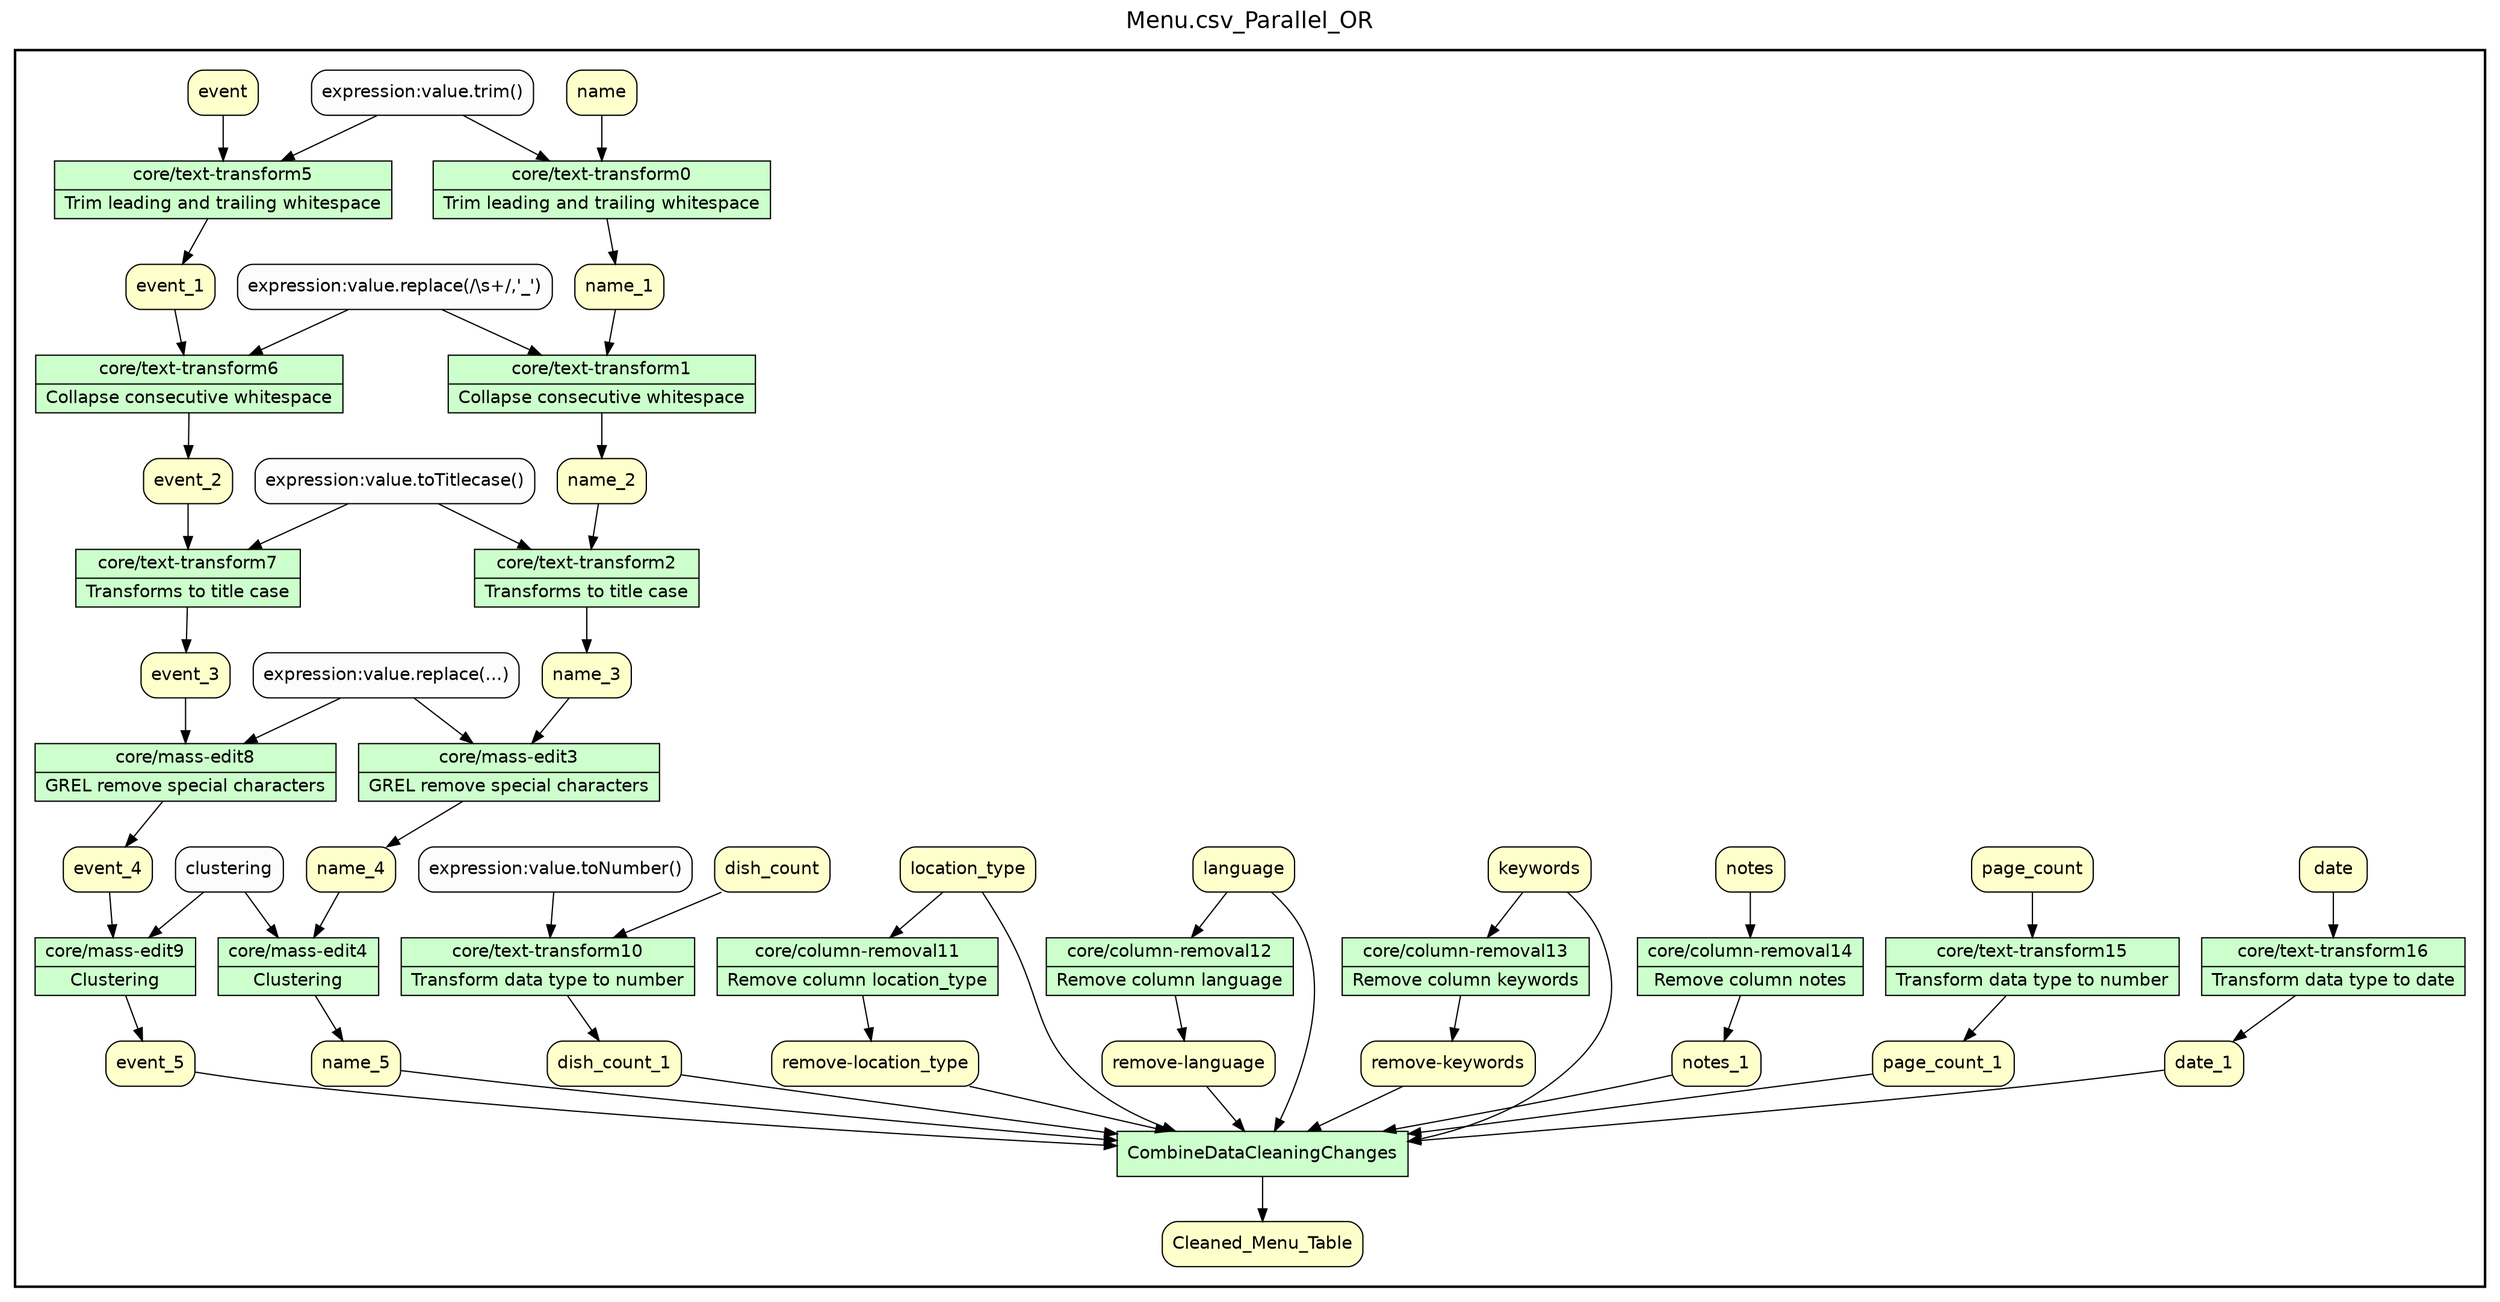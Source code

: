 
/* Start of top-level graph */
digraph Workflow {
rankdir=TB

/* Title for graph */
fontname=Helvetica; fontsize=18; labelloc=t
label="Menu.csv_Parallel_OR"

/* Start of double cluster for drawing box around nodes in workflow */
subgraph cluster_workflow_box_outer { label=""; color=black; penwidth=2
subgraph cluster_workflow_box_inner { label=""; penwidth=0

/* Style for nodes representing atomic programs in workflow */
node[shape=box style=filled fillcolor="#CCFFCC" peripheries=1 fontname=Helvetica]

/* Nodes representing atomic programs in workflow */
"core/text-transform0" [shape=record rankdir=LR label="{<f0> core/text-transform0 |<f1> Trim leading and trailing whitespace}"];
"core/text-transform1" [shape=record rankdir=LR label="{<f0> core/text-transform1 |<f1> Collapse consecutive whitespace}"];
"core/text-transform2" [shape=record rankdir=LR label="{<f0> core/text-transform2 |<f1> Transforms to title case}"];
"core/mass-edit3" [shape=record rankdir=LR label="{<f0> core/mass-edit3 |<f1> GREL remove special characters}"];
"core/mass-edit4" [shape=record rankdir=LR label="{<f0> core/mass-edit4 |<f1> Clustering}"];
"core/text-transform5" [shape=record rankdir=LR label="{<f0> core/text-transform5 |<f1> Trim leading and trailing whitespace}"];
"core/text-transform6" [shape=record rankdir=LR label="{<f0> core/text-transform6 |<f1> Collapse consecutive whitespace}"];
"core/text-transform7" [shape=record rankdir=LR label="{<f0> core/text-transform7 |<f1> Transforms to title case}"];
"core/mass-edit8" [shape=record rankdir=LR label="{<f0> core/mass-edit8 |<f1> GREL remove special characters}"];
"core/mass-edit9" [shape=record rankdir=LR label="{<f0> core/mass-edit9 |<f1> Clustering}"];
"core/text-transform16" [shape=record rankdir=LR label="{<f0> core/text-transform16 |<f1> Transform data type to date}"];
"core/text-transform15" [shape=record rankdir=LR label="{<f0> core/text-transform15 |<f1> Transform data type to number}"];
"core/text-transform10" [shape=record rankdir=LR label="{<f0> core/text-transform10 |<f1> Transform data type to number}"];
"core/column-removal14" [shape=record rankdir=LR label="{<f0> core/column-removal14 |<f1> Remove column notes}"];
"core/column-removal13" [shape=record rankdir=LR label="{<f0> core/column-removal13 |<f1> Remove column keywords}"];
"core/column-removal12" [shape=record rankdir=LR label="{<f0> core/column-removal12 |<f1> Remove column language}"];
"core/column-removal11" [shape=record rankdir=LR label="{<f0> core/column-removal11 |<f1> Remove column location_type}"];
CombineDataCleaningChanges

/* Style for nodes representing non-parameter data channels in workflow */
node[shape=box style="rounded,filled" fillcolor="#FFFFCC" peripheries=1 fontname=Helvetica]

/* Nodes for non-parameter data channels in workflow */
Cleaned_Menu_Table
name
name_1
name_2
name_3
name_4
event
event_1
event_2
event_3
event_4
date
page_count
dish_count
notes
keywords
language
location_type
name_5
event_5
date_1
page_count_1
dish_count_1
notes_1
"remove-keywords"
"remove-language"
"remove-location_type"

/* Style for nodes representing parameter channels in workflow */
node[shape=box style="rounded,filled" fillcolor="#FCFCFC" peripheries=1 fontname=Helvetica]

/* Nodes representing parameter channels in workflow */
"expression:value.trim()"
"expression:value.replace(/\\s+/,'_')"
"expression:value.toTitlecase()"
"expression:value.replace(...)"
clustering
"expression:value.toNumber()"

/* Edges representing connections between programs and channels */
"core/text-transform0" -> name_1
"expression:value.trim()" -> "core/text-transform0"
name -> "core/text-transform0"
"core/text-transform1" -> name_2
"expression:value.replace(/\\s+/,'_')" -> "core/text-transform1"
name_1 -> "core/text-transform1"
"core/text-transform2" -> name_3
"expression:value.toTitlecase()" -> "core/text-transform2"
name_2 -> "core/text-transform2"
"core/mass-edit3" -> name_4
"expression:value.replace(...)" -> "core/mass-edit3"
name_3 -> "core/mass-edit3"
"core/mass-edit4" -> name_5
clustering -> "core/mass-edit4"
name_4 -> "core/mass-edit4"
"core/text-transform5" -> event_1
"expression:value.trim()" -> "core/text-transform5"
event -> "core/text-transform5"
"core/text-transform6" -> event_2
"expression:value.replace(/\\s+/,'_')" -> "core/text-transform6"
event_1 -> "core/text-transform6"
"core/text-transform7" -> event_3
"expression:value.toTitlecase()" -> "core/text-transform7"
event_2 -> "core/text-transform7"
"core/mass-edit8" -> event_4
"expression:value.replace(...)" -> "core/mass-edit8"
event_3 -> "core/mass-edit8"
"core/mass-edit9" -> event_5
clustering -> "core/mass-edit9"
event_4 -> "core/mass-edit9"
"core/text-transform16" -> date_1
date -> "core/text-transform16"
"core/text-transform15" -> page_count_1
page_count -> "core/text-transform15"
"core/text-transform10" -> dish_count_1
"expression:value.toNumber()" -> "core/text-transform10"
dish_count -> "core/text-transform10"
"core/column-removal14" -> notes_1
notes -> "core/column-removal14"
"core/column-removal13" -> "remove-keywords"
keywords -> "core/column-removal13"
"core/column-removal12" -> "remove-language"
language -> "core/column-removal12"
"core/column-removal11" -> "remove-location_type"
location_type -> "core/column-removal11"
CombineDataCleaningChanges -> Cleaned_Menu_Table
name_5 -> CombineDataCleaningChanges
event_5 -> CombineDataCleaningChanges
date_1 -> CombineDataCleaningChanges
page_count_1 -> CombineDataCleaningChanges
dish_count_1 -> CombineDataCleaningChanges
notes_1 -> CombineDataCleaningChanges
keywords -> CombineDataCleaningChanges
"remove-keywords" -> CombineDataCleaningChanges
language -> CombineDataCleaningChanges
"remove-language" -> CombineDataCleaningChanges
location_type -> CombineDataCleaningChanges
"remove-location_type" -> CombineDataCleaningChanges

/* End of double cluster for drawing box around nodes in workflow */
}}

/* End of top-level graph */
}
